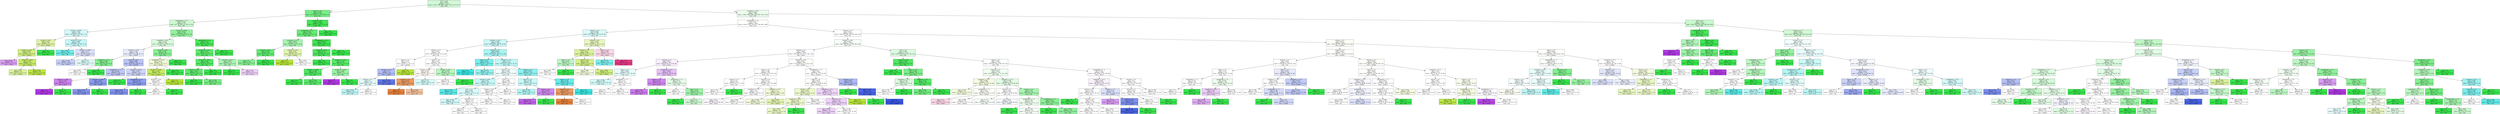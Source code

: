 digraph Tree {
node [shape=box, style="filled", color="black"] ;
0 [label="CCR <= 0.55\ngini = 0.816\nsamples = 11670\nvalue = [1451, 1392, 3833, 1204, 1140, 1279, 1371]\nclass = BIL", fillcolor="#d1f9d6"] ;
1 [label="nbproc <= 4.5\ngini = 0.478\nsamples = 2219\nvalue = [53, 84, 1574, 172, 204, 95, 37]\nclass = BIL", fillcolor="#78ed86"] ;
0 -> 1 [labeldistance=2.5, labelangle=45, headlabel="True"] ;
2 [label="graphDepth <= 3.5\ngini = 0.746\nsamples = 971\nvalue = [37, 60, 396, 172, 204, 73, 29]\nclass = BIL", fillcolor="#cdf8d2"] ;
1 -> 2 ;
3 [label="sdComp <= 0.065\ngini = 0.708\nsamples = 389\nvalue = [13, 36, 30, 172, 108, 21, 9]\nclass = rkd", fillcolor="#d2f9f8"] ;
2 -> 3 ;
4 [label="sdComp <= 0.02\ngini = 0.591\nsamples = 62\nvalue = [4, 36, 14, 0, 0, 8, 0]\nclass = random", fillcolor="#def3a4"] ;
3 -> 4 ;
5 [label="sdComm <= 0.02\ngini = 0.485\nsamples = 52\nvalue = [4, 36, 4, 0, 0, 8, 0]\nclass = random", fillcolor="#d1ee81"] ;
4 -> 5 ;
6 [label="gini = 0.444\nsamples = 6\nvalue = [0, 0, 2, 0, 0, 4, 0]\nclass = rkusd", fillcolor="#d89cf2"] ;
5 -> 6 ;
7 [label="sdComm <= 0.065\ngini = 0.371\nsamples = 46\nvalue = [4, 36, 2, 0, 0, 4, 0]\nclass = random", fillcolor="#c8eb68"] ;
5 -> 7 ;
8 [label="gini = 0.56\nsamples = 20\nvalue = [4, 12, 0, 0, 0, 4, 0]\nclass = random", fillcolor="#dbf29c"] ;
7 -> 8 ;
9 [label="gini = 0.142\nsamples = 26\nvalue = [0, 24, 2, 0, 0, 0, 0]\nclass = random", fillcolor="#bde749"] ;
7 -> 9 ;
10 [label="gini = 0.0\nsamples = 10\nvalue = [0, 0, 10, 0, 0, 0, 0]\nclass = BIL", fillcolor="#39e54d"] ;
4 -> 10 ;
11 [label="sdComm <= 0.02\ngini = 0.609\nsamples = 327\nvalue = [9, 0, 16, 172, 108, 13, 9]\nclass = rkd", fillcolor="#c5f7f7"] ;
3 -> 11 ;
12 [label="gini = 0.407\nsamples = 116\nvalue = [4, 0, 8, 88, 0, 12, 4]\nclass = rkd", fillcolor="#6eecea"] ;
11 -> 12 ;
13 [label="sdComm <= 0.065\ngini = 0.577\nsamples = 211\nvalue = [5, 0, 8, 84, 108, 1, 5]\nclass = cluHPS", fillcolor="#dadffa"] ;
11 -> 13 ;
14 [label="gini = 0.516\nsamples = 190\nvalue = [0, 0, 6, 76, 108, 0, 0]\nclass = cluHPS", fillcolor="#c7d0f8"] ;
13 -> 14 ;
15 [label="gini = 0.73\nsamples = 21\nvalue = [5, 0, 2, 8, 0, 1, 5]\nclass = rkd", fillcolor="#dafafa"] ;
13 -> 15 ;
16 [label="sdComp <= 0.065\ngini = 0.565\nsamples = 582\nvalue = [24, 24, 366, 0, 96, 52, 20]\nclass = BIL", fillcolor="#91f19c"] ;
2 -> 16 ;
17 [label="graphSize <= 40.0\ngini = 0.716\nsamples = 338\nvalue = [18, 24, 142, 0, 96, 44, 14]\nclass = BIL", fillcolor="#d9fadd"] ;
16 -> 17 ;
18 [label="sdComm <= 0.02\ngini = 0.709\nsamples = 244\nvalue = [16, 0, 76, 0, 96, 44, 12]\nclass = cluHPS", fillcolor="#e7ebfc"] ;
17 -> 18 ;
19 [label="graphSize <= 22.5\ngini = 0.486\nsamples = 50\nvalue = [8, 0, 34, 0, 0, 8, 0]\nclass = BIL", fillcolor="#84ef91"] ;
18 -> 19 ;
20 [label="gini = 0.667\nsamples = 24\nvalue = [8, 0, 8, 0, 0, 8, 0]\nclass = rku", fillcolor="#ffffff"] ;
19 -> 20 ;
21 [label="gini = 0.0\nsamples = 26\nvalue = [0, 0, 26, 0, 0, 0, 0]\nclass = BIL", fillcolor="#39e54d"] ;
19 -> 21 ;
22 [label="sdComp <= 0.02\ngini = 0.668\nsamples = 194\nvalue = [8, 0, 42, 0, 96, 36, 12]\nclass = cluHPS", fillcolor="#b9c3f6"] ;
18 -> 22 ;
23 [label="graphDepth <= 7.5\ngini = 0.676\nsamples = 98\nvalue = [8, 0, 10, 0, 48, 24, 8]\nclass = cluHPS", fillcolor="#bfc8f7"] ;
22 -> 23 ;
24 [label="sdComm <= 0.065\ngini = 0.397\nsamples = 22\nvalue = [0, 0, 6, 0, 0, 16, 0]\nclass = rkusd", fillcolor="#ce83ef"] ;
23 -> 24 ;
25 [label="gini = 0.0\nsamples = 16\nvalue = [0, 0, 0, 0, 0, 16, 0]\nclass = rkusd", fillcolor="#b139e5"] ;
24 -> 25 ;
26 [label="gini = 0.0\nsamples = 6\nvalue = [0, 0, 6, 0, 0, 0, 0]\nclass = BIL", fillcolor="#39e54d"] ;
24 -> 26 ;
27 [label="sdComm <= 0.065\ngini = 0.565\nsamples = 76\nvalue = [8, 0, 4, 0, 48, 8, 8]\nclass = cluHPS", fillcolor="#8b9cf0"] ;
23 -> 27 ;
28 [label="gini = 0.519\nsamples = 72\nvalue = [8, 0, 0, 0, 48, 8, 8]\nclass = cluHPS", fillcolor="#8395ef"] ;
27 -> 28 ;
29 [label="gini = 0.0\nsamples = 4\nvalue = [0, 0, 4, 0, 0, 0, 0]\nclass = BIL", fillcolor="#39e54d"] ;
27 -> 29 ;
30 [label="sdComm <= 0.065\ngini = 0.622\nsamples = 96\nvalue = [0, 0, 32, 0, 48, 12, 4]\nclass = cluHPS", fillcolor="#ced5f8"] ;
22 -> 30 ;
31 [label="gini = 0.0\nsamples = 22\nvalue = [0, 0, 22, 0, 0, 0, 0]\nclass = BIL", fillcolor="#39e54d"] ;
30 -> 31 ;
32 [label="graphDepth <= 7.5\ngini = 0.532\nsamples = 74\nvalue = [0, 0, 10, 0, 48, 12, 4]\nclass = cluHPS", fillcolor="#8c9df0"] ;
30 -> 32 ;
33 [label="gini = 0.464\nsamples = 68\nvalue = [0, 0, 4, 0, 48, 12, 4]\nclass = cluHPS", fillcolor="#8092ee"] ;
32 -> 33 ;
34 [label="gini = 0.0\nsamples = 6\nvalue = [0, 0, 6, 0, 0, 0, 0]\nclass = BIL", fillcolor="#39e54d"] ;
32 -> 34 ;
35 [label="sdComp <= 0.02\ngini = 0.441\nsamples = 94\nvalue = [2, 24, 66, 0, 0, 0, 2]\nclass = BIL", fillcolor="#88ef94"] ;
17 -> 35 ;
36 [label="graphDepth <= 25.5\ngini = 0.571\nsamples = 46\nvalue = [2, 24, 18, 0, 0, 0, 2]\nclass = random", fillcolor="#f0f9d5"] ;
35 -> 36 ;
37 [label="sdComm <= 0.065\ngini = 0.347\nsamples = 30\nvalue = [2, 24, 2, 0, 0, 0, 2]\nclass = random", fillcolor="#c6eb63"] ;
36 -> 37 ;
38 [label="sdComm <= 0.02\ngini = 0.667\nsamples = 6\nvalue = [2, 0, 2, 0, 0, 0, 2]\nclass = rku", fillcolor="#ffffff"] ;
37 -> 38 ;
39 [label="gini = 0.5\nsamples = 4\nvalue = [2, 0, 0, 0, 0, 0, 2]\nclass = rku", fillcolor="#ffffff"] ;
38 -> 39 ;
40 [label="gini = 0.0\nsamples = 2\nvalue = [0, 0, 2, 0, 0, 0, 0]\nclass = BIL", fillcolor="#39e54d"] ;
38 -> 40 ;
41 [label="gini = 0.0\nsamples = 24\nvalue = [0, 24, 0, 0, 0, 0, 0]\nclass = random", fillcolor="#b7e539"] ;
37 -> 41 ;
42 [label="gini = 0.0\nsamples = 16\nvalue = [0, 0, 16, 0, 0, 0, 0]\nclass = BIL", fillcolor="#39e54d"] ;
36 -> 42 ;
43 [label="gini = 0.0\nsamples = 48\nvalue = [0, 0, 48, 0, 0, 0, 0]\nclass = BIL", fillcolor="#39e54d"] ;
35 -> 43 ;
44 [label="graphDepth <= 6.5\ngini = 0.155\nsamples = 244\nvalue = [6, 0, 224, 0, 0, 8, 6]\nclass = BIL", fillcolor="#4ae75c"] ;
16 -> 44 ;
45 [label="graphSize <= 22.5\ngini = 0.314\nsamples = 112\nvalue = [6, 0, 92, 0, 0, 8, 6]\nclass = BIL", fillcolor="#5fea6f"] ;
44 -> 45 ;
46 [label="sdComm <= 0.065\ngini = 0.24\nsamples = 90\nvalue = [6, 0, 78, 0, 0, 0, 6]\nclass = BIL", fillcolor="#55e966"] ;
45 -> 46 ;
47 [label="sdComm <= 0.02\ngini = 0.314\nsamples = 66\nvalue = [6, 0, 54, 0, 0, 0, 6]\nclass = BIL", fillcolor="#61ea71"] ;
46 -> 47 ;
48 [label="gini = 0.0\nsamples = 22\nvalue = [0, 0, 22, 0, 0, 0, 0]\nclass = BIL", fillcolor="#39e54d"] ;
47 -> 48 ;
49 [label="gini = 0.434\nsamples = 44\nvalue = [6, 0, 32, 0, 0, 0, 6]\nclass = BIL", fillcolor="#78ed85"] ;
47 -> 49 ;
50 [label="gini = 0.0\nsamples = 24\nvalue = [0, 0, 24, 0, 0, 0, 0]\nclass = BIL", fillcolor="#39e54d"] ;
46 -> 50 ;
51 [label="sdComm <= 0.02\ngini = 0.463\nsamples = 22\nvalue = [0, 0, 14, 0, 0, 8, 0]\nclass = BIL", fillcolor="#aaf4b3"] ;
45 -> 51 ;
52 [label="gini = 0.0\nsamples = 8\nvalue = [0, 0, 8, 0, 0, 0, 0]\nclass = BIL", fillcolor="#39e54d"] ;
51 -> 52 ;
53 [label="gini = 0.49\nsamples = 14\nvalue = [0, 0, 6, 0, 0, 8, 0]\nclass = rkusd", fillcolor="#eccef8"] ;
51 -> 53 ;
54 [label="gini = 0.0\nsamples = 132\nvalue = [0, 0, 132, 0, 0, 0, 0]\nclass = BIL", fillcolor="#39e54d"] ;
44 -> 54 ;
55 [label="sdComp <= 0.02\ngini = 0.108\nsamples = 1248\nvalue = [16, 24, 1178, 0, 0, 22, 8]\nclass = BIL", fillcolor="#44e657"] ;
1 -> 55 ;
56 [label="graphDepth <= 6.5\ngini = 0.376\nsamples = 320\nvalue = [16, 24, 250, 0, 0, 22, 8]\nclass = BIL", fillcolor="#68eb77"] ;
55 -> 56 ;
57 [label="graphSize <= 22.5\ngini = 0.647\nsamples = 140\nvalue = [16, 24, 76, 0, 0, 16, 8]\nclass = BIL", fillcolor="#a6f3af"] ;
56 -> 57 ;
58 [label="sdComm <= 0.02\ngini = 0.302\nsamples = 92\nvalue = [8, 0, 76, 0, 0, 8, 0]\nclass = BIL", fillcolor="#5fea6f"] ;
57 -> 58 ;
59 [label="gini = 0.5\nsamples = 48\nvalue = [8, 0, 32, 0, 0, 8, 0]\nclass = BIL", fillcolor="#88ef94"] ;
58 -> 59 ;
60 [label="gini = 0.0\nsamples = 44\nvalue = [0, 0, 44, 0, 0, 0, 0]\nclass = BIL", fillcolor="#39e54d"] ;
58 -> 60 ;
61 [label="sdComm <= 0.02\ngini = 0.667\nsamples = 48\nvalue = [8, 24, 0, 0, 0, 8, 8]\nclass = random", fillcolor="#e2f5b0"] ;
57 -> 61 ;
62 [label="gini = 0.0\nsamples = 24\nvalue = [0, 24, 0, 0, 0, 0, 0]\nclass = random", fillcolor="#b7e539"] ;
61 -> 62 ;
63 [label="gini = 0.667\nsamples = 24\nvalue = [8, 0, 0, 0, 0, 8, 8]\nclass = rku", fillcolor="#ffffff"] ;
61 -> 63 ;
64 [label="graphDepth <= 13.5\ngini = 0.064\nsamples = 180\nvalue = [0, 0, 174, 0, 0, 6, 0]\nclass = BIL", fillcolor="#40e653"] ;
56 -> 64 ;
65 [label="sdComm <= 0.02\ngini = 0.157\nsamples = 70\nvalue = [0, 0, 64, 0, 0, 6, 0]\nclass = BIL", fillcolor="#4ce75e"] ;
64 -> 65 ;
66 [label="gini = 0.0\nsamples = 28\nvalue = [0, 0, 28, 0, 0, 0, 0]\nclass = BIL", fillcolor="#39e54d"] ;
65 -> 66 ;
67 [label="graphSize <= 40.0\ngini = 0.245\nsamples = 42\nvalue = [0, 0, 36, 0, 0, 6, 0]\nclass = BIL", fillcolor="#5ae96b"] ;
65 -> 67 ;
68 [label="sdComm <= 0.065\ngini = 0.198\nsamples = 36\nvalue = [0, 0, 32, 0, 0, 4, 0]\nclass = BIL", fillcolor="#52e863"] ;
67 -> 68 ;
69 [label="gini = 0.0\nsamples = 8\nvalue = [0, 0, 8, 0, 0, 0, 0]\nclass = BIL", fillcolor="#39e54d"] ;
68 -> 69 ;
70 [label="gini = 0.245\nsamples = 28\nvalue = [0, 0, 24, 0, 0, 4, 0]\nclass = BIL", fillcolor="#5ae96b"] ;
68 -> 70 ;
71 [label="sdComm <= 0.065\ngini = 0.444\nsamples = 6\nvalue = [0, 0, 4, 0, 0, 2, 0]\nclass = BIL", fillcolor="#9cf2a6"] ;
67 -> 71 ;
72 [label="gini = 0.0\nsamples = 2\nvalue = [0, 0, 0, 0, 0, 2, 0]\nclass = rkusd", fillcolor="#b139e5"] ;
71 -> 72 ;
73 [label="gini = 0.0\nsamples = 4\nvalue = [0, 0, 4, 0, 0, 0, 0]\nclass = BIL", fillcolor="#39e54d"] ;
71 -> 73 ;
74 [label="gini = 0.0\nsamples = 110\nvalue = [0, 0, 110, 0, 0, 0, 0]\nclass = BIL", fillcolor="#39e54d"] ;
64 -> 74 ;
75 [label="gini = 0.0\nsamples = 928\nvalue = [0, 0, 928, 0, 0, 0, 0]\nclass = BIL", fillcolor="#39e54d"] ;
55 -> 75 ;
76 [label="graphSize <= 40.0\ngini = 0.844\nsamples = 9451\nvalue = [1398, 1308, 2259, 1032, 936, 1184, 1334]\nclass = BIL", fillcolor="#eafcec"] ;
0 -> 76 [labeldistance=2.5, labelangle=-45, headlabel="False"] ;
77 [label="graphDepth <= 3.5\ngini = 0.85\nsamples = 6105\nvalue = [1042, 1020, 1025, 612, 540, 860, 1006]\nclass = rku", fillcolor="#fffffe"] ;
76 -> 77 ;
78 [label="sdComp <= 6.5\ngini = 0.809\nsamples = 681\nvalue = [98, 108, 89, 220, 36, 40, 90]\nclass = rkd", fillcolor="#d8faf9"] ;
77 -> 78 ;
79 [label="sdComm <= 0.65\ngini = 0.786\nsamples = 549\nvalue = [88, 48, 65, 208, 36, 40, 64]\nclass = rkd", fillcolor="#cbf8f7"] ;
78 -> 79 ;
80 [label="sdComm <= 0.2\ngini = 0.847\nsamples = 197\nvalue = [40, 24, 39, 28, 24, 18, 24]\nclass = rku", fillcolor="#fffefe"] ;
79 -> 80 ;
81 [label="nbproc <= 4.5\ngini = 0.757\nsamples = 73\nvalue = [6, 24, 5, 8, 24, 2, 4]\nclass = random", fillcolor="#ffffff"] ;
80 -> 81 ;
82 [label="sdComp <= 0.65\ngini = 0.7\nsamples = 49\nvalue = [6, 0, 5, 8, 24, 2, 4]\nclass = cluHPS", fillcolor="#b2bdf5"] ;
81 -> 82 ;
83 [label="sdComp <= 0.2\ngini = 0.7\nsamples = 20\nvalue = [6, 0, 0, 8, 0, 2, 4]\nclass = rkd", fillcolor="#e3fbfb"] ;
82 -> 83 ;
84 [label="gini = 0.625\nsamples = 16\nvalue = [4, 0, 0, 8, 0, 0, 4]\nclass = rkd", fillcolor="#bdf6f5"] ;
83 -> 84 ;
85 [label="gini = 0.5\nsamples = 4\nvalue = [2, 0, 0, 0, 0, 2, 0]\nclass = rku", fillcolor="#ffffff"] ;
83 -> 85 ;
86 [label="gini = 0.285\nsamples = 29\nvalue = [0, 0, 5, 0, 24, 0, 0]\nclass = cluHPS", fillcolor="#6279ea"] ;
82 -> 86 ;
87 [label="gini = 0.0\nsamples = 24\nvalue = [0, 24, 0, 0, 0, 0, 0]\nclass = random", fillcolor="#b7e539"] ;
81 -> 87 ;
88 [label="nbproc <= 4.5\ngini = 0.781\nsamples = 124\nvalue = [34, 0, 34, 20, 0, 16, 20]\nclass = rku", fillcolor="#ffffff"] ;
80 -> 88 ;
89 [label="sdComp <= 0.65\ngini = 0.724\nsamples = 62\nvalue = [22, 0, 4, 20, 0, 4, 12]\nclass = rku", fillcolor="#fef9f6"] ;
88 -> 89 ;
90 [label="sdComp <= 0.2\ngini = 0.278\nsamples = 12\nvalue = [10, 0, 2, 0, 0, 0, 0]\nclass = rku", fillcolor="#ea9a61"] ;
89 -> 90 ;
91 [label="gini = 0.0\nsamples = 6\nvalue = [6, 0, 0, 0, 0, 0, 0]\nclass = rku", fillcolor="#e58139"] ;
90 -> 91 ;
92 [label="gini = 0.444\nsamples = 6\nvalue = [4, 0, 2, 0, 0, 0, 0]\nclass = rku", fillcolor="#f2c09c"] ;
90 -> 92 ;
93 [label="gini = 0.717\nsamples = 50\nvalue = [12, 0, 2, 20, 0, 4, 12]\nclass = rkd", fillcolor="#d5faf9"] ;
89 -> 93 ;
94 [label="sdComp <= 0.65\ngini = 0.674\nsamples = 62\nvalue = [12, 0, 30, 0, 0, 12, 8]\nclass = BIL", fillcolor="#b8f6bf"] ;
88 -> 94 ;
95 [label="gini = 0.716\nsamples = 36\nvalue = [12, 0, 4, 0, 0, 12, 8]\nclass = rku", fillcolor="#ffffff"] ;
94 -> 95 ;
96 [label="gini = 0.0\nsamples = 26\nvalue = [0, 0, 26, 0, 0, 0, 0]\nclass = BIL", fillcolor="#39e54d"] ;
94 -> 96 ;
97 [label="sdComp <= 0.2\ngini = 0.692\nsamples = 352\nvalue = [48, 24, 26, 180, 12, 22, 40]\nclass = rkd", fillcolor="#a9f4f2"] ;
79 -> 97 ;
98 [label="nbproc <= 4.5\ngini = 0.475\nsamples = 102\nvalue = [8, 12, 2, 72, 0, 0, 8]\nclass = rkd", fillcolor="#7beeec"] ;
97 -> 98 ;
99 [label="gini = 0.0\nsamples = 24\nvalue = [0, 0, 0, 24, 0, 0, 0]\nclass = rkd", fillcolor="#39e5e2"] ;
98 -> 99 ;
100 [label="gini = 0.576\nsamples = 78\nvalue = [8, 12, 2, 48, 0, 0, 8]\nclass = rkd", fillcolor="#93f1ef"] ;
98 -> 100 ;
101 [label="sdComm <= 2.0\ngini = 0.75\nsamples = 250\nvalue = [40, 12, 24, 108, 12, 22, 32]\nclass = rkd", fillcolor="#bff7f6"] ;
97 -> 101 ;
102 [label="nbproc <= 4.5\ngini = 0.806\nsamples = 134\nvalue = [28, 0, 18, 36, 12, 12, 28]\nclass = rkd", fillcolor="#f0fdfd"] ;
101 -> 102 ;
103 [label="sdComp <= 0.65\ngini = 0.76\nsamples = 90\nvalue = [12, 0, 14, 36, 12, 4, 12]\nclass = rkd", fillcolor="#c6f7f7"] ;
102 -> 103 ;
104 [label="gini = 0.245\nsamples = 14\nvalue = [0, 0, 2, 12, 0, 0, 0]\nclass = rkd", fillcolor="#5ae9e7"] ;
103 -> 104 ;
105 [label="CCR <= 5.5\ngini = 0.798\nsamples = 76\nvalue = [12, 0, 12, 24, 12, 4, 12]\nclass = rkd", fillcolor="#dafafa"] ;
103 -> 105 ;
106 [label="gini = 0.768\nsamples = 64\nvalue = [8, 0, 10, 24, 12, 2, 8]\nclass = rkd", fillcolor="#d1f9f8"] ;
105 -> 106 ;
107 [label="sdComp <= 2.0\ngini = 0.722\nsamples = 12\nvalue = [4, 0, 2, 0, 0, 2, 4]\nclass = rku", fillcolor="#ffffff"] ;
105 -> 107 ;
108 [label="gini = 0.5\nsamples = 8\nvalue = [4, 0, 0, 0, 0, 0, 4]\nclass = rku", fillcolor="#ffffff"] ;
107 -> 108 ;
109 [label="gini = 0.5\nsamples = 4\nvalue = [0, 0, 2, 0, 0, 2, 0]\nclass = BIL", fillcolor="#ffffff"] ;
107 -> 109 ;
110 [label="CCR <= 5.5\ngini = 0.694\nsamples = 44\nvalue = [16, 0, 4, 0, 0, 8, 16]\nclass = rku", fillcolor="#ffffff"] ;
102 -> 110 ;
111 [label="sdComp <= 0.65\ngini = 0.593\nsamples = 18\nvalue = [8, 0, 2, 0, 0, 0, 8]\nclass = rku", fillcolor="#ffffff"] ;
110 -> 111 ;
112 [label="gini = 0.64\nsamples = 10\nvalue = [4, 0, 2, 0, 0, 0, 4]\nclass = rku", fillcolor="#ffffff"] ;
111 -> 112 ;
113 [label="gini = 0.5\nsamples = 8\nvalue = [4, 0, 0, 0, 0, 0, 4]\nclass = rku", fillcolor="#ffffff"] ;
111 -> 113 ;
114 [label="gini = 0.71\nsamples = 26\nvalue = [8, 0, 2, 0, 0, 8, 8]\nclass = rku", fillcolor="#ffffff"] ;
110 -> 114 ;
115 [label="sdComp <= 2.0\ngini = 0.582\nsamples = 116\nvalue = [12, 12, 6, 72, 0, 10, 4]\nclass = rkd", fillcolor="#8df0ee"] ;
101 -> 115 ;
116 [label="nbproc <= 4.5\ngini = 0.724\nsamples = 56\nvalue = [2, 12, 6, 24, 0, 10, 2]\nclass = rkd", fillcolor="#c9f8f7"] ;
115 -> 116 ;
117 [label="gini = 0.585\nsamples = 42\nvalue = [2, 12, 2, 24, 0, 0, 2]\nclass = rkd", fillcolor="#b0f5f3"] ;
116 -> 117 ;
118 [label="sdComm <= 6.5\ngini = 0.408\nsamples = 14\nvalue = [0, 0, 4, 0, 0, 10, 0]\nclass = rkusd", fillcolor="#d088ef"] ;
116 -> 118 ;
119 [label="gini = 0.278\nsamples = 12\nvalue = [0, 0, 2, 0, 0, 10, 0]\nclass = rkusd", fillcolor="#c161ea"] ;
118 -> 119 ;
120 [label="gini = 0.0\nsamples = 2\nvalue = [0, 0, 2, 0, 0, 0, 0]\nclass = BIL", fillcolor="#39e54d"] ;
118 -> 120 ;
121 [label="nbproc <= 4.5\ngini = 0.331\nsamples = 60\nvalue = [10, 0, 0, 48, 0, 0, 2]\nclass = rkd", fillcolor="#69ebe9"] ;
115 -> 121 ;
122 [label="sdComm <= 6.5\ngini = 0.278\nsamples = 12\nvalue = [10, 0, 0, 0, 0, 0, 2]\nclass = rku", fillcolor="#ea9a61"] ;
121 -> 122 ;
123 [label="gini = 0.0\nsamples = 8\nvalue = [8, 0, 0, 0, 0, 0, 0]\nclass = rku", fillcolor="#e58139"] ;
122 -> 123 ;
124 [label="gini = 0.5\nsamples = 4\nvalue = [2, 0, 0, 0, 0, 0, 2]\nclass = rku", fillcolor="#ffffff"] ;
122 -> 124 ;
125 [label="gini = 0.0\nsamples = 48\nvalue = [0, 0, 0, 48, 0, 0, 0]\nclass = rkd", fillcolor="#39e5e2"] ;
121 -> 125 ;
126 [label="sdComm <= 6.5\ngini = 0.708\nsamples = 132\nvalue = [10, 60, 24, 12, 0, 0, 26]\nclass = random", fillcolor="#e8f7bf"] ;
78 -> 126 ;
127 [label="sdComm <= 2.0\ngini = 0.58\nsamples = 100\nvalue = [10, 60, 20, 0, 0, 0, 10]\nclass = random", fillcolor="#dbf29c"] ;
126 -> 127 ;
128 [label="nbproc <= 4.5\ngini = 0.625\nsamples = 8\nvalue = [2, 0, 4, 0, 0, 0, 2]\nclass = BIL", fillcolor="#bdf6c4"] ;
127 -> 128 ;
129 [label="gini = 0.667\nsamples = 6\nvalue = [2, 0, 2, 0, 0, 0, 2]\nclass = rku", fillcolor="#ffffff"] ;
128 -> 129 ;
130 [label="gini = 0.0\nsamples = 2\nvalue = [0, 0, 2, 0, 0, 0, 0]\nclass = BIL", fillcolor="#39e54d"] ;
128 -> 130 ;
131 [label="nbproc <= 4.5\ngini = 0.529\nsamples = 92\nvalue = [8, 60, 16, 0, 0, 0, 8]\nclass = random", fillcolor="#d5f08c"] ;
127 -> 131 ;
132 [label="gini = 0.496\nsamples = 22\nvalue = [0, 12, 10, 0, 0, 0, 0]\nclass = random", fillcolor="#f3fbde"] ;
131 -> 132 ;
133 [label="gini = 0.496\nsamples = 70\nvalue = [8, 48, 6, 0, 0, 0, 8]\nclass = random", fillcolor="#d1ee7f"] ;
131 -> 133 ;
134 [label="nbproc <= 4.5\ngini = 0.594\nsamples = 32\nvalue = [0, 0, 4, 12, 0, 0, 16]\nclass = rkuad", fillcolor="#fad7e7"] ;
126 -> 134 ;
135 [label="gini = 0.375\nsamples = 16\nvalue = [0, 0, 4, 12, 0, 0, 0]\nclass = rkd", fillcolor="#7beeec"] ;
134 -> 135 ;
136 [label="gini = 0.0\nsamples = 16\nvalue = [0, 0, 0, 0, 0, 0, 16]\nclass = rkuad", fillcolor="#e53986"] ;
134 -> 136 ;
137 [label="sdComm <= 2.0\ngini = 0.846\nsamples = 5424\nvalue = [944, 912, 936, 392, 504, 820, 916]\nclass = rku", fillcolor="#ffffff"] ;
77 -> 137 ;
138 [label="sdComp <= 0.65\ngini = 0.827\nsamples = 2580\nvalue = [486, 348, 560, 72, 168, 488, 458]\nclass = BIL", fillcolor="#f8fef9"] ;
137 -> 138 ;
139 [label="sdComm <= 0.2\ngini = 0.829\nsamples = 1204\nvalue = [240, 216, 116, 72, 72, 254, 234]\nclass = rkusd", fillcolor="#fefcff"] ;
138 -> 139 ;
140 [label="sdComp <= 0.2\ngini = 0.811\nsamples = 370\nvalue = [66, 24, 50, 72, 0, 98, 60]\nclass = rkusd", fillcolor="#f8eefd"] ;
139 -> 140 ;
141 [label="nbproc <= 4.5\ngini = 0.805\nsamples = 242\nvalue = [46, 24, 22, 72, 0, 38, 40]\nclass = rkd", fillcolor="#e5fcfb"] ;
140 -> 141 ;
142 [label="gini = 0.784\nsamples = 202\nvalue = [34, 24, 14, 72, 0, 30, 28]\nclass = rkd", fillcolor="#d2f9f8"] ;
141 -> 142 ;
143 [label="graphDepth <= 7.5\ngini = 0.74\nsamples = 40\nvalue = [12, 0, 8, 0, 0, 8, 12]\nclass = rku", fillcolor="#ffffff"] ;
141 -> 143 ;
144 [label="gini = 0.5\nsamples = 8\nvalue = [4, 0, 0, 0, 0, 0, 4]\nclass = rku", fillcolor="#ffffff"] ;
143 -> 144 ;
145 [label="gini = 0.75\nsamples = 32\nvalue = [8, 0, 8, 0, 0, 8, 8]\nclass = rku", fillcolor="#ffffff"] ;
143 -> 145 ;
146 [label="graphSize <= 22.5\ngini = 0.684\nsamples = 128\nvalue = [20, 0, 28, 0, 0, 60, 20]\nclass = rkusd", fillcolor="#e6c0f7"] ;
140 -> 146 ;
147 [label="nbproc <= 4.5\ngini = 0.517\nsamples = 84\nvalue = [8, 0, 12, 0, 0, 56, 8]\nclass = rkusd", fillcolor="#cf86ef"] ;
146 -> 147 ;
148 [label="gini = 0.48\nsamples = 80\nvalue = [8, 0, 8, 0, 0, 56, 8]\nclass = rkusd", fillcolor="#cb7bee"] ;
147 -> 148 ;
149 [label="gini = 0.0\nsamples = 4\nvalue = [0, 0, 4, 0, 0, 0, 0]\nclass = BIL", fillcolor="#39e54d"] ;
147 -> 149 ;
150 [label="graphDepth <= 7.5\ngini = 0.711\nsamples = 44\nvalue = [12, 0, 16, 0, 0, 4, 12]\nclass = BIL", fillcolor="#e6fce9"] ;
146 -> 150 ;
151 [label="gini = 0.5\nsamples = 16\nvalue = [8, 0, 0, 0, 0, 0, 8]\nclass = rku", fillcolor="#ffffff"] ;
150 -> 151 ;
152 [label="nbproc <= 4.5\ngini = 0.612\nsamples = 28\nvalue = [4, 0, 16, 0, 0, 4, 4]\nclass = BIL", fillcolor="#9cf2a6"] ;
150 -> 152 ;
153 [label="gini = 0.0\nsamples = 8\nvalue = [0, 0, 8, 0, 0, 0, 0]\nclass = BIL", fillcolor="#39e54d"] ;
152 -> 153 ;
154 [label="gini = 0.72\nsamples = 20\nvalue = [4, 0, 8, 0, 0, 4, 4]\nclass = BIL", fillcolor="#cef8d2"] ;
152 -> 154 ;
155 [label="sdComm <= 0.65\ngini = 0.811\nsamples = 834\nvalue = [174, 192, 66, 0, 72, 156, 174]\nclass = random", fillcolor="#fdfefa"] ;
139 -> 155 ;
156 [label="nbproc <= 4.5\ngini = 0.768\nsamples = 504\nvalue = [134, 120, 28, 0, 0, 88, 134]\nclass = rku", fillcolor="#ffffff"] ;
155 -> 156 ;
157 [label="sdComp <= 0.2\ngini = 0.731\nsamples = 84\nvalue = [26, 12, 20, 0, 0, 0, 26]\nclass = rku", fillcolor="#ffffff"] ;
156 -> 157 ;
158 [label="gini = 0.716\nsamples = 76\nvalue = [26, 12, 12, 0, 0, 0, 26]\nclass = rku", fillcolor="#ffffff"] ;
157 -> 158 ;
159 [label="gini = 0.0\nsamples = 8\nvalue = [0, 0, 8, 0, 0, 0, 0]\nclass = BIL", fillcolor="#39e54d"] ;
157 -> 159 ;
160 [label="sdComp <= 0.2\ngini = 0.757\nsamples = 420\nvalue = [108, 108, 8, 0, 0, 88, 108]\nclass = rku", fillcolor="#ffffff"] ;
156 -> 160 ;
161 [label="graphSize <= 22.5\ngini = 0.75\nsamples = 272\nvalue = [72, 48, 4, 0, 0, 76, 72]\nclass = rkusd", fillcolor="#fdfbfe"] ;
160 -> 161 ;
162 [label="gini = 0.757\nsamples = 216\nvalue = [52, 48, 4, 0, 0, 60, 52]\nclass = rkusd", fillcolor="#fbf5fe"] ;
161 -> 162 ;
163 [label="gini = 0.663\nsamples = 56\nvalue = [20, 0, 0, 0, 0, 16, 20]\nclass = rku", fillcolor="#ffffff"] ;
161 -> 163 ;
164 [label="graphSize <= 22.5\ngini = 0.71\nsamples = 148\nvalue = [36, 60, 4, 0, 0, 12, 36]\nclass = random", fillcolor="#f0f9d5"] ;
160 -> 164 ;
165 [label="gini = 0.708\nsamples = 124\nvalue = [32, 48, 0, 0, 0, 12, 32]\nclass = random", fillcolor="#f2fadd"] ;
164 -> 165 ;
166 [label="gini = 0.667\nsamples = 24\nvalue = [4, 12, 4, 0, 0, 0, 4]\nclass = random", fillcolor="#e2f5b0"] ;
164 -> 166 ;
167 [label="graphDepth <= 7.5\ngini = 0.82\nsamples = 330\nvalue = [40, 72, 38, 0, 72, 68, 40]\nclass = random", fillcolor="#ffffff"] ;
155 -> 167 ;
168 [label="nbproc <= 4.5\ngini = 0.814\nsamples = 292\nvalue = [40, 72, 24, 0, 48, 68, 40]\nclass = random", fillcolor="#fefffb"] ;
167 -> 168 ;
169 [label="sdComp <= 0.2\ngini = 0.749\nsamples = 116\nvalue = [12, 48, 12, 0, 24, 8, 12]\nclass = random", fillcolor="#ecf8cb"] ;
168 -> 169 ;
170 [label="graphSize <= 22.5\ngini = 0.704\nsamples = 56\nvalue = [12, 24, 8, 0, 0, 0, 12]\nclass = random", fillcolor="#ebf8c9"] ;
169 -> 170 ;
171 [label="gini = 0.691\nsamples = 54\nvalue = [12, 24, 6, 0, 0, 0, 12]\nclass = random", fillcolor="#eaf8c6"] ;
170 -> 171 ;
172 [label="gini = 0.0\nsamples = 2\nvalue = [0, 0, 2, 0, 0, 0, 0]\nclass = BIL", fillcolor="#39e54d"] ;
170 -> 172 ;
173 [label="gini = 0.658\nsamples = 60\nvalue = [0, 24, 4, 0, 24, 8, 0]\nclass = random", fillcolor="#ffffff"] ;
169 -> 173 ;
174 [label="graphSize <= 22.5\ngini = 0.791\nsamples = 176\nvalue = [28, 24, 12, 0, 24, 60, 28]\nclass = rkusd", fillcolor="#eed4f9"] ;
168 -> 174 ;
175 [label="sdComp <= 0.2\ngini = 0.776\nsamples = 164\nvalue = [28, 12, 12, 0, 24, 60, 28]\nclass = rkusd", fillcolor="#edd0f9"] ;
174 -> 175 ;
176 [label="gini = 0.659\nsamples = 76\nvalue = [4, 0, 8, 0, 24, 36, 4]\nclass = rkusd", fillcolor="#edd1f9"] ;
175 -> 176 ;
177 [label="gini = 0.756\nsamples = 88\nvalue = [24, 12, 4, 0, 0, 24, 24]\nclass = rku", fillcolor="#ffffff"] ;
175 -> 177 ;
178 [label="gini = 0.0\nsamples = 12\nvalue = [0, 12, 0, 0, 0, 0, 0]\nclass = random", fillcolor="#b7e539"] ;
174 -> 178 ;
179 [label="sdComp <= 0.2\ngini = 0.465\nsamples = 38\nvalue = [0, 0, 14, 0, 24, 0, 0]\nclass = cluHPS", fillcolor="#acb9f4"] ;
167 -> 179 ;
180 [label="gini = 0.0\nsamples = 12\nvalue = [0, 0, 12, 0, 0, 0, 0]\nclass = BIL", fillcolor="#39e54d"] ;
179 -> 180 ;
181 [label="nbproc <= 4.5\ngini = 0.142\nsamples = 26\nvalue = [0, 0, 2, 0, 24, 0, 0]\nclass = cluHPS", fillcolor="#4964e7"] ;
179 -> 181 ;
182 [label="gini = 0.0\nsamples = 2\nvalue = [0, 0, 2, 0, 0, 0, 0]\nclass = BIL", fillcolor="#39e54d"] ;
181 -> 182 ;
183 [label="gini = 0.0\nsamples = 24\nvalue = [0, 0, 0, 0, 24, 0, 0]\nclass = cluHPS", fillcolor="#3956e5"] ;
181 -> 183 ;
184 [label="CCR <= 5.5\ngini = 0.794\nsamples = 1376\nvalue = [246, 132, 444, 0, 96, 234, 224]\nclass = BIL", fillcolor="#dcfae0"] ;
138 -> 184 ;
185 [label="sdComm <= 0.65\ngini = 0.216\nsamples = 222\nvalue = [10, 0, 196, 0, 0, 6, 10]\nclass = BIL", fillcolor="#51e863"] ;
184 -> 185 ;
186 [label="gini = 0.0\nsamples = 136\nvalue = [0, 0, 136, 0, 0, 0, 0]\nclass = BIL", fillcolor="#39e54d"] ;
185 -> 186 ;
187 [label="nbproc <= 4.5\ngini = 0.481\nsamples = 86\nvalue = [10, 0, 60, 0, 0, 6, 10]\nclass = BIL", fillcolor="#7dee8a"] ;
185 -> 187 ;
188 [label="graphSize <= 22.5\ngini = 0.735\nsamples = 28\nvalue = [6, 0, 10, 0, 0, 6, 6]\nclass = BIL", fillcolor="#dbfadf"] ;
187 -> 188 ;
189 [label="gini = 0.744\nsamples = 22\nvalue = [6, 0, 4, 0, 0, 6, 6]\nclass = rku", fillcolor="#ffffff"] ;
188 -> 189 ;
190 [label="gini = 0.0\nsamples = 6\nvalue = [0, 0, 6, 0, 0, 0, 0]\nclass = BIL", fillcolor="#39e54d"] ;
188 -> 190 ;
191 [label="graphSize <= 22.5\ngini = 0.247\nsamples = 58\nvalue = [4, 0, 50, 0, 0, 0, 4]\nclass = BIL", fillcolor="#56e967"] ;
187 -> 191 ;
192 [label="gini = 0.406\nsamples = 32\nvalue = [4, 0, 24, 0, 0, 0, 4]\nclass = BIL", fillcolor="#72ec80"] ;
191 -> 192 ;
193 [label="gini = 0.0\nsamples = 26\nvalue = [0, 0, 26, 0, 0, 0, 0]\nclass = BIL", fillcolor="#39e54d"] ;
191 -> 193 ;
194 [label="nbproc <= 4.5\ngini = 0.819\nsamples = 1154\nvalue = [236, 132, 248, 0, 96, 228, 214]\nclass = BIL", fillcolor="#fcfffd"] ;
184 -> 194 ;
195 [label="sdComp <= 2.0\ngini = 0.822\nsamples = 754\nvalue = [136, 108, 184, 0, 72, 124, 130]\nclass = BIL", fillcolor="#f0fdf1"] ;
194 -> 195 ;
196 [label="graphSize <= 22.5\ngini = 0.806\nsamples = 238\nvalue = [36, 72, 26, 0, 24, 36, 44]\nclass = random", fillcolor="#f5fbe2"] ;
195 -> 196 ;
197 [label="gini = 0.744\nsamples = 94\nvalue = [12, 36, 10, 0, 0, 24, 12]\nclass = random", fillcolor="#f3fbdd"] ;
196 -> 197 ;
198 [label="graphDepth <= 7.5\ngini = 0.813\nsamples = 144\nvalue = [24, 36, 16, 0, 24, 12, 32]\nclass = random", fillcolor="#fcfef8"] ;
196 -> 198 ;
199 [label="gini = 0.71\nsamples = 50\nvalue = [12, 12, 6, 0, 0, 0, 20]\nclass = rkuad", fillcolor="#fad5e6"] ;
198 -> 199 ;
200 [label="gini = 0.809\nsamples = 94\nvalue = [12, 24, 10, 0, 24, 12, 12]\nclass = random", fillcolor="#ffffff"] ;
198 -> 200 ;
201 [label="graphSize <= 22.5\ngini = 0.798\nsamples = 516\nvalue = [100, 36, 158, 0, 48, 88, 86]\nclass = BIL", fillcolor="#e3fbe6"] ;
195 -> 201 ;
202 [label="sdComp <= 6.5\ngini = 0.825\nsamples = 356\nvalue = [72, 36, 72, 0, 48, 60, 68]\nclass = rku", fillcolor="#ffffff"] ;
201 -> 202 ;
203 [label="gini = 0.777\nsamples = 128\nvalue = [32, 12, 36, 0, 0, 20, 28]\nclass = BIL", fillcolor="#f7fef8"] ;
202 -> 203 ;
204 [label="gini = 0.827\nsamples = 228\nvalue = [40, 24, 36, 0, 48, 40, 40]\nclass = cluHPS", fillcolor="#f7f8fe"] ;
202 -> 204 ;
205 [label="sdComp <= 6.5\ngini = 0.637\nsamples = 160\nvalue = [28, 0, 86, 0, 0, 28, 18]\nclass = BIL", fillcolor="#a8f4b1"] ;
201 -> 205 ;
206 [label="graphDepth <= 7.5\ngini = 0.746\nsamples = 52\nvalue = [12, 0, 16, 0, 0, 12, 12]\nclass = BIL", fillcolor="#ebfced"] ;
205 -> 206 ;
207 [label="gini = 0.0\nsamples = 2\nvalue = [0, 0, 2, 0, 0, 0, 0]\nclass = BIL", fillcolor="#39e54d"] ;
206 -> 207 ;
208 [label="gini = 0.749\nsamples = 50\nvalue = [12, 0, 14, 0, 0, 12, 12]\nclass = BIL", fillcolor="#f5fef6"] ;
206 -> 208 ;
209 [label="graphDepth <= 7.5\ngini = 0.533\nsamples = 108\nvalue = [16, 0, 70, 0, 0, 16, 6]\nclass = BIL", fillcolor="#8bf097"] ;
205 -> 209 ;
210 [label="gini = 0.0\nsamples = 6\nvalue = [0, 0, 6, 0, 0, 0, 0]\nclass = BIL", fillcolor="#39e54d"] ;
209 -> 210 ;
211 [label="gini = 0.554\nsamples = 102\nvalue = [16, 0, 64, 0, 0, 16, 6]\nclass = BIL", fillcolor="#90f09c"] ;
209 -> 211 ;
212 [label="graphDepth <= 7.5\ngini = 0.793\nsamples = 400\nvalue = [100, 24, 64, 0, 24, 104, 84]\nclass = rkusd", fillcolor="#fefcff"] ;
194 -> 212 ;
213 [label="graphSize <= 22.5\ngini = 0.816\nsamples = 216\nvalue = [44, 24, 40, 0, 24, 56, 28]\nclass = rkusd", fillcolor="#faf1fd"] ;
212 -> 213 ;
214 [label="sdComp <= 2.0\ngini = 0.789\nsamples = 156\nvalue = [40, 24, 28, 0, 0, 40, 24]\nclass = rku", fillcolor="#ffffff"] ;
213 -> 214 ;
215 [label="gini = 0.0\nsamples = 10\nvalue = [0, 0, 10, 0, 0, 0, 0]\nclass = BIL", fillcolor="#39e54d"] ;
214 -> 215 ;
216 [label="sdComp <= 6.5\ngini = 0.781\nsamples = 146\nvalue = [40, 24, 18, 0, 0, 40, 24]\nclass = rku", fillcolor="#ffffff"] ;
214 -> 216 ;
217 [label="gini = 0.781\nsamples = 104\nvalue = [24, 24, 8, 0, 0, 24, 24]\nclass = rku", fillcolor="#ffffff"] ;
216 -> 217 ;
218 [label="gini = 0.653\nsamples = 42\nvalue = [16, 0, 10, 0, 0, 16, 0]\nclass = rku", fillcolor="#ffffff"] ;
216 -> 218 ;
219 [label="sdComp <= 2.0\ngini = 0.72\nsamples = 60\nvalue = [4, 0, 12, 0, 24, 16, 4]\nclass = cluHPS", fillcolor="#dbe0fa"] ;
213 -> 219 ;
220 [label="gini = 0.612\nsamples = 28\nvalue = [4, 0, 4, 0, 0, 16, 4]\nclass = rkusd", fillcolor="#d89cf2"] ;
219 -> 220 ;
221 [label="sdComp <= 6.5\ngini = 0.375\nsamples = 32\nvalue = [0, 0, 8, 0, 24, 0, 0]\nclass = cluHPS", fillcolor="#7b8eee"] ;
219 -> 221 ;
222 [label="gini = 0.142\nsamples = 26\nvalue = [0, 0, 2, 0, 24, 0, 0]\nclass = cluHPS", fillcolor="#4964e7"] ;
221 -> 222 ;
223 [label="gini = 0.0\nsamples = 6\nvalue = [0, 0, 6, 0, 0, 0, 0]\nclass = BIL", fillcolor="#39e54d"] ;
221 -> 223 ;
224 [label="sdComp <= 6.5\ngini = 0.73\nsamples = 184\nvalue = [56, 0, 24, 0, 0, 48, 56]\nclass = rku", fillcolor="#ffffff"] ;
212 -> 224 ;
225 [label="sdComp <= 2.0\ngini = 0.744\nsamples = 88\nvalue = [24, 0, 16, 0, 0, 24, 24]\nclass = rku", fillcolor="#ffffff"] ;
224 -> 225 ;
226 [label="gini = 0.72\nsamples = 80\nvalue = [24, 0, 8, 0, 0, 24, 24]\nclass = rku", fillcolor="#ffffff"] ;
225 -> 226 ;
227 [label="gini = 0.0\nsamples = 8\nvalue = [0, 0, 8, 0, 0, 0, 0]\nclass = BIL", fillcolor="#39e54d"] ;
225 -> 227 ;
228 [label="gini = 0.708\nsamples = 96\nvalue = [32, 0, 8, 0, 0, 24, 32]\nclass = rku", fillcolor="#ffffff"] ;
224 -> 228 ;
229 [label="sdComp <= 6.5\ngini = 0.851\nsamples = 2844\nvalue = [458, 564, 376, 320, 336, 332, 458]\nclass = random", fillcolor="#fcfef6"] ;
137 -> 229 ;
230 [label="sdComp <= 2.0\ngini = 0.845\nsamples = 1752\nvalue = [316, 336, 172, 144, 192, 276, 316]\nclass = random", fillcolor="#fefffc"] ;
229 -> 230 ;
231 [label="sdComm <= 6.5\ngini = 0.832\nsamples = 562\nvalue = [104, 96, 78, 0, 96, 84, 104]\nclass = rku", fillcolor="#ffffff"] ;
230 -> 231 ;
232 [label="nbproc <= 4.5\ngini = 0.79\nsamples = 214\nvalue = [48, 48, 46, 0, 0, 24, 48]\nclass = rku", fillcolor="#ffffff"] ;
231 -> 232 ;
233 [label="graphDepth <= 7.5\ngini = 0.735\nsamples = 84\nvalue = [24, 24, 12, 0, 0, 0, 24]\nclass = rku", fillcolor="#ffffff"] ;
232 -> 233 ;
234 [label="gini = 0.71\nsamples = 78\nvalue = [24, 24, 6, 0, 0, 0, 24]\nclass = rku", fillcolor="#ffffff"] ;
233 -> 234 ;
235 [label="gini = 0.0\nsamples = 6\nvalue = [0, 0, 6, 0, 0, 0, 0]\nclass = BIL", fillcolor="#39e54d"] ;
233 -> 235 ;
236 [label="graphDepth <= 7.5\ngini = 0.795\nsamples = 130\nvalue = [24, 24, 34, 0, 0, 24, 24]\nclass = BIL", fillcolor="#ecfdee"] ;
232 -> 236 ;
237 [label="graphSize <= 22.5\ngini = 0.49\nsamples = 42\nvalue = [0, 0, 18, 0, 0, 24, 0]\nclass = rkusd", fillcolor="#eccef8"] ;
236 -> 237 ;
238 [label="gini = 0.465\nsamples = 38\nvalue = [0, 0, 14, 0, 0, 24, 0]\nclass = rkusd", fillcolor="#deacf4"] ;
237 -> 238 ;
239 [label="gini = 0.0\nsamples = 4\nvalue = [0, 0, 4, 0, 0, 0, 0]\nclass = BIL", fillcolor="#39e54d"] ;
237 -> 239 ;
240 [label="gini = 0.744\nsamples = 88\nvalue = [24, 24, 16, 0, 0, 0, 24]\nclass = rku", fillcolor="#ffffff"] ;
236 -> 240 ;
241 [label="nbproc <= 4.5\ngini = 0.815\nsamples = 348\nvalue = [56, 48, 32, 0, 96, 60, 56]\nclass = cluHPS", fillcolor="#e6eafc"] ;
231 -> 241 ;
242 [label="graphSize <= 22.5\ngini = 0.816\nsamples = 168\nvalue = [36, 24, 12, 0, 24, 36, 36]\nclass = rku", fillcolor="#ffffff"] ;
241 -> 242 ;
243 [label="gini = 0.768\nsamples = 100\nvalue = [24, 24, 4, 0, 0, 24, 24]\nclass = rku", fillcolor="#ffffff"] ;
242 -> 243 ;
244 [label="graphDepth <= 7.5\ngini = 0.768\nsamples = 68\nvalue = [12, 0, 8, 0, 24, 12, 12]\nclass = cluHPS", fillcolor="#d5dbf9"] ;
242 -> 244 ;
245 [label="gini = 0.0\nsamples = 4\nvalue = [0, 0, 4, 0, 0, 0, 0]\nclass = BIL", fillcolor="#39e54d"] ;
244 -> 245 ;
246 [label="gini = 0.75\nsamples = 64\nvalue = [12, 0, 4, 0, 24, 12, 12]\nclass = cluHPS", fillcolor="#d1d8f9"] ;
244 -> 246 ;
247 [label="graphSize <= 22.5\ngini = 0.767\nsamples = 180\nvalue = [20, 24, 20, 0, 72, 24, 20]\nclass = cluHPS", fillcolor="#c2cbf7"] ;
241 -> 247 ;
248 [label="gini = 0.758\nsamples = 174\nvalue = [20, 24, 14, 0, 72, 24, 20]\nclass = cluHPS", fillcolor="#c0c9f7"] ;
247 -> 248 ;
249 [label="gini = 0.0\nsamples = 6\nvalue = [0, 0, 6, 0, 0, 0, 0]\nclass = BIL", fillcolor="#39e54d"] ;
247 -> 249 ;
250 [label="sdComm <= 6.5\ngini = 0.842\nsamples = 1190\nvalue = [212, 240, 94, 144, 96, 192, 212]\nclass = random", fillcolor="#fdfef9"] ;
230 -> 250 ;
251 [label="nbproc <= 4.5\ngini = 0.845\nsamples = 878\nvalue = [132, 168, 50, 144, 96, 156, 132]\nclass = random", fillcolor="#fefffc"] ;
250 -> 251 ;
252 [label="graphSize <= 22.5\ngini = 0.842\nsamples = 448\nvalue = [60, 72, 28, 48, 96, 84, 60]\nclass = cluHPS", fillcolor="#f8f9fe"] ;
251 -> 252 ;
253 [label="gini = 0.836\nsamples = 254\nvalue = [24, 48, 14, 48, 48, 48, 24]\nclass = random", fillcolor="#ffffff"] ;
252 -> 253 ;
254 [label="graphDepth <= 7.5\ngini = 0.815\nsamples = 194\nvalue = [36, 24, 14, 0, 48, 36, 36]\nclass = cluHPS", fillcolor="#f0f2fd"] ;
252 -> 254 ;
255 [label="gini = 0.698\nsamples = 38\nvalue = [12, 0, 2, 0, 0, 12, 12]\nclass = rku", fillcolor="#ffffff"] ;
254 -> 255 ;
256 [label="gini = 0.805\nsamples = 156\nvalue = [24, 24, 12, 0, 48, 24, 24]\nclass = cluHPS", fillcolor="#dbe0fa"] ;
254 -> 256 ;
257 [label="graphDepth <= 7.5\ngini = 0.814\nsamples = 430\nvalue = [72, 96, 22, 96, 0, 72, 72]\nclass = random", fillcolor="#ffffff"] ;
251 -> 257 ;
258 [label="graphSize <= 22.5\ngini = 0.811\nsamples = 230\nvalue = [48, 24, 14, 48, 0, 48, 48]\nclass = rku", fillcolor="#ffffff"] ;
257 -> 258 ;
259 [label="gini = 0.806\nsamples = 226\nvalue = [48, 24, 10, 48, 0, 48, 48]\nclass = rku", fillcolor="#ffffff"] ;
258 -> 259 ;
260 [label="gini = 0.0\nsamples = 4\nvalue = [0, 0, 4, 0, 0, 0, 0]\nclass = BIL", fillcolor="#39e54d"] ;
258 -> 260 ;
261 [label="gini = 0.768\nsamples = 200\nvalue = [24, 72, 8, 48, 0, 24, 24]\nclass = random", fillcolor="#f4fbe0"] ;
257 -> 261 ;
262 [label="graphSize <= 22.5\ngini = 0.782\nsamples = 312\nvalue = [80, 72, 44, 0, 0, 36, 80]\nclass = rku", fillcolor="#ffffff"] ;
250 -> 262 ;
263 [label="nbproc <= 4.5\ngini = 0.687\nsamples = 130\nvalue = [48, 24, 10, 0, 0, 0, 48]\nclass = rku", fillcolor="#ffffff"] ;
262 -> 263 ;
264 [label="gini = 0.568\nsamples = 52\nvalue = [24, 0, 4, 0, 0, 0, 24]\nclass = rku", fillcolor="#ffffff"] ;
263 -> 264 ;
265 [label="gini = 0.71\nsamples = 78\nvalue = [24, 24, 6, 0, 0, 0, 24]\nclass = rku", fillcolor="#ffffff"] ;
263 -> 265 ;
266 [label="nbproc <= 4.5\ngini = 0.795\nsamples = 182\nvalue = [32, 48, 34, 0, 0, 36, 32]\nclass = random", fillcolor="#f9fdef"] ;
262 -> 266 ;
267 [label="graphDepth <= 7.5\ngini = 0.496\nsamples = 44\nvalue = [0, 24, 20, 0, 0, 0, 0]\nclass = random", fillcolor="#f3fbde"] ;
266 -> 267 ;
268 [label="gini = 0.142\nsamples = 26\nvalue = [0, 24, 2, 0, 0, 0, 0]\nclass = random", fillcolor="#bde749"] ;
267 -> 268 ;
269 [label="gini = 0.0\nsamples = 18\nvalue = [0, 0, 18, 0, 0, 0, 0]\nclass = BIL", fillcolor="#39e54d"] ;
267 -> 269 ;
270 [label="graphDepth <= 7.5\ngini = 0.784\nsamples = 138\nvalue = [32, 24, 14, 0, 0, 36, 32]\nclass = rkusd", fillcolor="#fcf8fe"] ;
266 -> 270 ;
271 [label="gini = 0.142\nsamples = 26\nvalue = [0, 0, 2, 0, 0, 24, 0]\nclass = rkusd", fillcolor="#b749e7"] ;
270 -> 271 ;
272 [label="gini = 0.768\nsamples = 112\nvalue = [32, 24, 12, 0, 0, 12, 32]\nclass = rku", fillcolor="#ffffff"] ;
270 -> 272 ;
273 [label="nbproc <= 4.5\ngini = 0.842\nsamples = 1092\nvalue = [142, 228, 204, 176, 144, 56, 142]\nclass = random", fillcolor="#fdfefa"] ;
229 -> 273 ;
274 [label="graphDepth <= 7.5\ngini = 0.802\nsamples = 522\nvalue = [74, 84, 138, 128, 0, 24, 74]\nclass = BIL", fillcolor="#fafefa"] ;
273 -> 274 ;
275 [label="graphSize <= 22.5\ngini = 0.802\nsamples = 430\nvalue = [60, 84, 74, 128, 0, 24, 60]\nclass = rkd", fillcolor="#e6fcfb"] ;
274 -> 275 ;
276 [label="sdComm <= 6.5\ngini = 0.796\nsamples = 340\nvalue = [36, 84, 64, 96, 0, 24, 36]\nclass = rkd", fillcolor="#f6fefe"] ;
275 -> 276 ;
277 [label="gini = 0.821\nsamples = 244\nvalue = [36, 60, 40, 48, 0, 24, 36]\nclass = random", fillcolor="#fbfdf3"] ;
276 -> 277 ;
278 [label="gini = 0.625\nsamples = 96\nvalue = [0, 24, 24, 48, 0, 0, 0]\nclass = rkd", fillcolor="#bdf6f5"] ;
276 -> 278 ;
279 [label="sdComm <= 6.5\ngini = 0.719\nsamples = 90\nvalue = [24, 0, 10, 32, 0, 0, 24]\nclass = rkd", fillcolor="#e7fcfb"] ;
275 -> 279 ;
280 [label="gini = 0.266\nsamples = 38\nvalue = [0, 0, 6, 32, 0, 0, 0]\nclass = rkd", fillcolor="#5eeae7"] ;
279 -> 280 ;
281 [label="gini = 0.568\nsamples = 52\nvalue = [24, 0, 4, 0, 0, 0, 24]\nclass = rku", fillcolor="#ffffff"] ;
279 -> 281 ;
282 [label="sdComm <= 6.5\ngini = 0.47\nsamples = 92\nvalue = [14, 0, 64, 0, 0, 0, 14]\nclass = BIL", fillcolor="#80ee8d"] ;
274 -> 282 ;
283 [label="gini = 0.0\nsamples = 20\nvalue = [0, 0, 20, 0, 0, 0, 0]\nclass = BIL", fillcolor="#39e54d"] ;
282 -> 283 ;
284 [label="gini = 0.551\nsamples = 72\nvalue = [14, 0, 44, 0, 0, 0, 14]\nclass = BIL", fillcolor="#99f2a3"] ;
282 -> 284 ;
285 [label="graphSize <= 22.5\ngini = 0.82\nsamples = 570\nvalue = [68, 144, 66, 48, 144, 32, 68]\nclass = random", fillcolor="#ffffff"] ;
273 -> 285 ;
286 [label="sdComm <= 6.5\ngini = 0.797\nsamples = 304\nvalue = [48, 60, 28, 0, 96, 24, 48]\nclass = cluHPS", fillcolor="#e2e6fb"] ;
285 -> 286 ;
287 [label="gini = 0.808\nsamples = 158\nvalue = [24, 24, 14, 0, 48, 24, 24]\nclass = cluHPS", fillcolor="#dce1fa"] ;
286 -> 287 ;
288 [label="gini = 0.768\nsamples = 146\nvalue = [24, 36, 14, 0, 48, 0, 24]\nclass = cluHPS", fillcolor="#e9edfc"] ;
286 -> 288 ;
289 [label="sdComm <= 6.5\ngini = 0.803\nsamples = 266\nvalue = [20, 84, 38, 48, 48, 8, 20]\nclass = random", fillcolor="#f3fbde"] ;
285 -> 289 ;
290 [label="graphDepth <= 7.5\ngini = 0.702\nsamples = 78\nvalue = [8, 36, 18, 0, 0, 8, 8]\nclass = random", fillcolor="#e9f7c4"] ;
289 -> 290 ;
291 [label="gini = 0.48\nsamples = 20\nvalue = [0, 12, 8, 0, 0, 0, 0]\nclass = random", fillcolor="#e7f6bd"] ;
290 -> 291 ;
292 [label="gini = 0.742\nsamples = 58\nvalue = [8, 24, 10, 0, 0, 8, 8]\nclass = random", fillcolor="#eaf7c5"] ;
290 -> 292 ;
293 [label="graphDepth <= 7.5\ngini = 0.785\nsamples = 188\nvalue = [12, 48, 20, 48, 48, 0, 12]\nclass = random", fillcolor="#ffffff"] ;
289 -> 293 ;
294 [label="gini = 0.0\nsamples = 10\nvalue = [0, 0, 10, 0, 0, 0, 0]\nclass = BIL", fillcolor="#39e54d"] ;
293 -> 294 ;
295 [label="gini = 0.77\nsamples = 178\nvalue = [12, 48, 10, 48, 48, 0, 12]\nclass = random", fillcolor="#ffffff"] ;
293 -> 295 ;
296 [label="CCR <= 5.5\ngini = 0.797\nsamples = 3346\nvalue = [356, 288, 1234, 420, 396, 324, 328]\nclass = BIL", fillcolor="#c8f8cd"] ;
76 -> 296 ;
297 [label="graphDepth <= 12.5\ngini = 0.143\nsamples = 212\nvalue = [4, 0, 196, 0, 0, 8, 4]\nclass = BIL", fillcolor="#49e75b"] ;
296 -> 297 ;
298 [label="nbproc <= 4.5\ngini = 0.667\nsamples = 24\nvalue = [4, 0, 12, 0, 0, 4, 4]\nclass = BIL", fillcolor="#b0f5b8"] ;
297 -> 298 ;
299 [label="gini = 0.0\nsamples = 4\nvalue = [0, 0, 0, 0, 0, 4, 0]\nclass = rkusd", fillcolor="#b139e5"] ;
298 -> 299 ;
300 [label="sdComp <= 0.65\ngini = 0.56\nsamples = 20\nvalue = [4, 0, 12, 0, 0, 0, 4]\nclass = BIL", fillcolor="#9cf2a6"] ;
298 -> 300 ;
301 [label="sdComp <= 0.2\ngini = 0.64\nsamples = 10\nvalue = [4, 0, 2, 0, 0, 0, 4]\nclass = rku", fillcolor="#ffffff"] ;
300 -> 301 ;
302 [label="gini = 0.0\nsamples = 2\nvalue = [0, 0, 2, 0, 0, 0, 0]\nclass = BIL", fillcolor="#39e54d"] ;
301 -> 302 ;
303 [label="gini = 0.5\nsamples = 8\nvalue = [4, 0, 0, 0, 0, 0, 4]\nclass = rku", fillcolor="#ffffff"] ;
301 -> 303 ;
304 [label="gini = 0.0\nsamples = 10\nvalue = [0, 0, 10, 0, 0, 0, 0]\nclass = BIL", fillcolor="#39e54d"] ;
300 -> 304 ;
305 [label="sdComp <= 0.2\ngini = 0.042\nsamples = 188\nvalue = [0, 0, 184, 0, 0, 4, 0]\nclass = BIL", fillcolor="#3de651"] ;
297 -> 305 ;
306 [label="nbproc <= 4.5\ngini = 0.298\nsamples = 22\nvalue = [0, 0, 18, 0, 0, 4, 0]\nclass = BIL", fillcolor="#65eb75"] ;
305 -> 306 ;
307 [label="sdComm <= 0.65\ngini = 0.5\nsamples = 8\nvalue = [0, 0, 4, 0, 0, 4, 0]\nclass = BIL", fillcolor="#ffffff"] ;
306 -> 307 ;
308 [label="gini = 0.0\nsamples = 4\nvalue = [0, 0, 4, 0, 0, 0, 0]\nclass = BIL", fillcolor="#39e54d"] ;
307 -> 308 ;
309 [label="gini = 0.0\nsamples = 4\nvalue = [0, 0, 0, 0, 0, 4, 0]\nclass = rkusd", fillcolor="#b139e5"] ;
307 -> 309 ;
310 [label="gini = 0.0\nsamples = 14\nvalue = [0, 0, 14, 0, 0, 0, 0]\nclass = BIL", fillcolor="#39e54d"] ;
306 -> 310 ;
311 [label="gini = 0.0\nsamples = 166\nvalue = [0, 0, 166, 0, 0, 0, 0]\nclass = BIL", fillcolor="#39e54d"] ;
305 -> 311 ;
312 [label="sdComp <= 2.0\ngini = 0.814\nsamples = 3134\nvalue = [352, 288, 1038, 420, 396, 316, 324]\nclass = BIL", fillcolor="#d2f9d6"] ;
296 -> 312 ;
313 [label="sdComm <= 2.0\ngini = 0.838\nsamples = 1078\nvalue = [128, 84, 210, 264, 144, 120, 128]\nclass = rkd", fillcolor="#f3fdfd"] ;
312 -> 313 ;
314 [label="nbproc <= 4.5\ngini = 0.567\nsamples = 138\nvalue = [8, 12, 86, 24, 0, 0, 8]\nclass = BIL", fillcolor="#93f19e"] ;
313 -> 314 ;
315 [label="graphDepth <= 12.5\ngini = 0.685\nsamples = 100\nvalue = [8, 12, 48, 24, 0, 0, 8]\nclass = BIL", fillcolor="#c0f7c7"] ;
314 -> 315 ;
316 [label="gini = 0.593\nsamples = 18\nvalue = [8, 0, 2, 0, 0, 0, 8]\nclass = rku", fillcolor="#ffffff"] ;
315 -> 316 ;
317 [label="graphDepth <= 25.5\ngini = 0.578\nsamples = 82\nvalue = [0, 12, 46, 24, 0, 0, 0]\nclass = BIL", fillcolor="#b4f5bb"] ;
315 -> 317 ;
318 [label="graphSize <= 75.0\ngini = 0.64\nsamples = 60\nvalue = [0, 12, 24, 24, 0, 0, 0]\nclass = BIL", fillcolor="#ffffff"] ;
317 -> 318 ;
319 [label="gini = 0.469\nsamples = 32\nvalue = [0, 12, 20, 0, 0, 0, 0]\nclass = BIL", fillcolor="#b0f5b8"] ;
318 -> 319 ;
320 [label="gini = 0.245\nsamples = 28\nvalue = [0, 0, 4, 24, 0, 0, 0]\nclass = rkd", fillcolor="#5ae9e7"] ;
318 -> 320 ;
321 [label="gini = 0.0\nsamples = 22\nvalue = [0, 0, 22, 0, 0, 0, 0]\nclass = BIL", fillcolor="#39e54d"] ;
317 -> 321 ;
322 [label="gini = 0.0\nsamples = 38\nvalue = [0, 0, 38, 0, 0, 0, 0]\nclass = BIL", fillcolor="#39e54d"] ;
314 -> 322 ;
323 [label="graphSize <= 75.0\ngini = 0.839\nsamples = 940\nvalue = [120, 72, 124, 240, 144, 120, 120]\nclass = rkd", fillcolor="#e7fcfc"] ;
313 -> 323 ;
324 [label="nbproc <= 4.5\ngini = 0.743\nsamples = 288\nvalue = [24, 36, 60, 120, 0, 36, 12]\nclass = rkd", fillcolor="#cbf8f7"] ;
323 -> 324 ;
325 [label="graphDepth <= 12.5\ngini = 0.72\nsamples = 258\nvalue = [24, 36, 30, 120, 0, 36, 12]\nclass = rkd", fillcolor="#b4f5f4"] ;
324 -> 325 ;
326 [label="sdComm <= 6.5\ngini = 0.651\nsamples = 140\nvalue = [12, 0, 8, 72, 0, 36, 12]\nclass = rkd", fillcolor="#baf6f5"] ;
325 -> 326 ;
327 [label="gini = 0.633\nsamples = 136\nvalue = [12, 0, 4, 72, 0, 36, 12]\nclass = rkd", fillcolor="#b8f6f5"] ;
326 -> 327 ;
328 [label="gini = 0.0\nsamples = 4\nvalue = [0, 0, 4, 0, 0, 0, 0]\nclass = BIL", fillcolor="#39e54d"] ;
326 -> 328 ;
329 [label="sdComm <= 6.5\ngini = 0.696\nsamples = 118\nvalue = [12, 36, 22, 48, 0, 0, 0]\nclass = rkd", fillcolor="#e2fbfb"] ;
325 -> 329 ;
330 [label="gini = 0.568\nsamples = 26\nvalue = [12, 12, 2, 0, 0, 0, 0]\nclass = rku", fillcolor="#ffffff"] ;
329 -> 330 ;
331 [label="gini = 0.612\nsamples = 92\nvalue = [0, 24, 20, 48, 0, 0, 0]\nclass = rkd", fillcolor="#b9f6f5"] ;
329 -> 331 ;
332 [label="gini = 0.0\nsamples = 30\nvalue = [0, 0, 30, 0, 0, 0, 0]\nclass = BIL", fillcolor="#39e54d"] ;
324 -> 332 ;
333 [label="sdComm <= 6.5\ngini = 0.839\nsamples = 652\nvalue = [96, 36, 64, 120, 144, 84, 108]\nclass = cluHPS", fillcolor="#f6f7fe"] ;
323 -> 333 ;
334 [label="graphDepth <= 25.5\ngini = 0.822\nsamples = 478\nvalue = [60, 36, 34, 72, 144, 60, 72]\nclass = cluHPS", fillcolor="#dce1fa"] ;
333 -> 334 ;
335 [label="nbproc <= 4.5\ngini = 0.709\nsamples = 114\nvalue = [0, 0, 18, 24, 48, 0, 24]\nclass = cluHPS", fillcolor="#cad2f8"] ;
334 -> 335 ;
336 [label="gini = 0.71\nsamples = 78\nvalue = [0, 0, 6, 24, 24, 0, 24]\nclass = rkd", fillcolor="#ffffff"] ;
335 -> 336 ;
337 [label="gini = 0.444\nsamples = 36\nvalue = [0, 0, 12, 0, 24, 0, 0]\nclass = cluHPS", fillcolor="#9caaf2"] ;
335 -> 337 ;
338 [label="nbproc <= 4.5\ngini = 0.83\nsamples = 364\nvalue = [60, 36, 16, 48, 96, 60, 48]\nclass = cluHPS", fillcolor="#e8ebfc"] ;
334 -> 338 ;
339 [label="gini = 0.0\nsamples = 4\nvalue = [0, 0, 4, 0, 0, 0, 0]\nclass = BIL", fillcolor="#39e54d"] ;
338 -> 339 ;
340 [label="gini = 0.827\nsamples = 360\nvalue = [60, 36, 12, 48, 96, 60, 48]\nclass = cluHPS", fillcolor="#e7ebfc"] ;
338 -> 340 ;
341 [label="nbproc <= 4.5\ngini = 0.79\nsamples = 174\nvalue = [36, 0, 30, 48, 0, 24, 36]\nclass = rkd", fillcolor="#eefdfc"] ;
333 -> 341 ;
342 [label="graphDepth <= 25.5\ngini = 0.66\nsamples = 40\nvalue = [12, 0, 16, 0, 0, 0, 12]\nclass = BIL", fillcolor="#e3fbe6"] ;
341 -> 342 ;
343 [label="gini = 0.612\nsamples = 28\nvalue = [12, 0, 4, 0, 0, 0, 12]\nclass = rku", fillcolor="#ffffff"] ;
342 -> 343 ;
344 [label="gini = 0.0\nsamples = 12\nvalue = [0, 0, 12, 0, 0, 0, 0]\nclass = BIL", fillcolor="#39e54d"] ;
342 -> 344 ;
345 [label="graphDepth <= 25.5\ngini = 0.765\nsamples = 134\nvalue = [24, 0, 14, 48, 0, 24, 24]\nclass = rkd", fillcolor="#d4f9f9"] ;
341 -> 345 ;
346 [label="gini = 0.0\nsamples = 6\nvalue = [0, 0, 6, 0, 0, 0, 0]\nclass = BIL", fillcolor="#39e54d"] ;
345 -> 346 ;
347 [label="gini = 0.75\nsamples = 128\nvalue = [24, 0, 8, 48, 0, 24, 24]\nclass = rkd", fillcolor="#d1f9f8"] ;
345 -> 347 ;
348 [label="nbproc <= 4.5\ngini = 0.777\nsamples = 2056\nvalue = [224, 204, 828, 156, 252, 196, 196]\nclass = BIL", fillcolor="#c0f7c6"] ;
312 -> 348 ;
349 [label="sdComm <= 6.5\ngini = 0.814\nsamples = 1330\nvalue = [160, 132, 418, 84, 252, 152, 132]\nclass = BIL", fillcolor="#e1fbe4"] ;
348 -> 349 ;
350 [label="sdComp <= 6.5\ngini = 0.813\nsamples = 1070\nvalue = [132, 84, 346, 72, 168, 152, 116]\nclass = BIL", fillcolor="#d8fadc"] ;
349 -> 350 ;
351 [label="graphDepth <= 12.5\ngini = 0.759\nsamples = 478\nvalue = [40, 12, 182, 24, 120, 60, 40]\nclass = BIL", fillcolor="#ddfae0"] ;
350 -> 351 ;
352 [label="sdComm <= 2.0\ngini = 0.612\nsamples = 44\nvalue = [4, 0, 12, 0, 24, 0, 4]\nclass = cluHPS", fillcolor="#b5c0f5"] ;
351 -> 352 ;
353 [label="gini = 0.375\nsamples = 32\nvalue = [0, 0, 8, 0, 24, 0, 0]\nclass = cluHPS", fillcolor="#7b8eee"] ;
352 -> 353 ;
354 [label="gini = 0.667\nsamples = 12\nvalue = [4, 0, 4, 0, 0, 0, 4]\nclass = rku", fillcolor="#ffffff"] ;
352 -> 354 ;
355 [label="sdComm <= 2.0\ngini = 0.761\nsamples = 434\nvalue = [36, 12, 170, 24, 96, 60, 36]\nclass = BIL", fillcolor="#d4f9d8"] ;
351 -> 355 ;
356 [label="graphSize <= 75.0\ngini = 0.71\nsamples = 220\nvalue = [24, 0, 100, 0, 48, 24, 24]\nclass = BIL", fillcolor="#c3f7c9"] ;
355 -> 356 ;
357 [label="gini = 0.758\nsamples = 186\nvalue = [24, 0, 66, 0, 48, 24, 24]\nclass = BIL", fillcolor="#e5fce8"] ;
356 -> 357 ;
358 [label="gini = 0.0\nsamples = 34\nvalue = [0, 0, 34, 0, 0, 0, 0]\nclass = BIL", fillcolor="#39e54d"] ;
356 -> 358 ;
359 [label="graphSize <= 75.0\ngini = 0.792\nsamples = 214\nvalue = [12, 12, 70, 24, 48, 36, 12]\nclass = BIL", fillcolor="#e5fce7"] ;
355 -> 359 ;
360 [label="gini = 0.628\nsamples = 66\nvalue = [0, 12, 30, 24, 0, 0, 0]\nclass = BIL", fillcolor="#e3fbe6"] ;
359 -> 360 ;
361 [label="graphDepth <= 25.5\ngini = 0.749\nsamples = 148\nvalue = [12, 0, 40, 0, 48, 36, 12]\nclass = cluHPS", fillcolor="#f0f2fd"] ;
359 -> 361 ;
362 [label="gini = 0.568\nsamples = 52\nvalue = [0, 0, 4, 0, 24, 24, 0]\nclass = cluHPS", fillcolor="#ffffff"] ;
361 -> 362 ;
363 [label="gini = 0.75\nsamples = 96\nvalue = [12, 0, 36, 0, 24, 12, 12]\nclass = BIL", fillcolor="#defbe1"] ;
361 -> 363 ;
364 [label="sdComm <= 2.0\ngini = 0.831\nsamples = 592\nvalue = [92, 72, 164, 48, 48, 92, 76]\nclass = BIL", fillcolor="#e2fbe5"] ;
350 -> 364 ;
365 [label="graphDepth <= 12.5\ngini = 0.851\nsamples = 446\nvalue = [76, 48, 74, 48, 48, 76, 76]\nclass = rku", fillcolor="#ffffff"] ;
364 -> 365 ;
366 [label="gini = 0.0\nsamples = 12\nvalue = [0, 0, 12, 0, 0, 0, 0]\nclass = BIL", fillcolor="#39e54d"] ;
365 -> 366 ;
367 [label="graphDepth <= 25.5\ngini = 0.851\nsamples = 434\nvalue = [76, 48, 62, 48, 48, 76, 76]\nclass = rku", fillcolor="#ffffff"] ;
365 -> 367 ;
368 [label="graphSize <= 75.0\ngini = 0.795\nsamples = 152\nvalue = [36, 24, 28, 0, 0, 28, 36]\nclass = rku", fillcolor="#ffffff"] ;
367 -> 368 ;
369 [label="gini = 0.799\nsamples = 122\nvalue = [24, 24, 22, 0, 0, 28, 24]\nclass = rkusd", fillcolor="#fcf7fe"] ;
368 -> 369 ;
370 [label="gini = 0.64\nsamples = 30\nvalue = [12, 0, 6, 0, 0, 0, 12]\nclass = rku", fillcolor="#ffffff"] ;
368 -> 370 ;
371 [label="gini = 0.851\nsamples = 282\nvalue = [40, 24, 34, 48, 48, 48, 40]\nclass = rkd", fillcolor="#ffffff"] ;
367 -> 371 ;
372 [label="graphDepth <= 25.5\ngini = 0.569\nsamples = 146\nvalue = [16, 24, 90, 0, 0, 16, 0]\nclass = BIL", fillcolor="#94f19f"] ;
364 -> 372 ;
373 [label="graphSize <= 75.0\ngini = 0.544\nsamples = 84\nvalue = [16, 0, 52, 0, 0, 16, 0]\nclass = BIL", fillcolor="#96f1a1"] ;
372 -> 373 ;
374 [label="graphDepth <= 12.5\ngini = 0.576\nsamples = 76\nvalue = [16, 0, 44, 0, 0, 16, 0]\nclass = BIL", fillcolor="#a3f3ac"] ;
373 -> 374 ;
375 [label="gini = 0.0\nsamples = 8\nvalue = [0, 0, 8, 0, 0, 0, 0]\nclass = BIL", fillcolor="#39e54d"] ;
374 -> 375 ;
376 [label="gini = 0.609\nsamples = 68\nvalue = [16, 0, 36, 0, 0, 16, 0]\nclass = BIL", fillcolor="#b3f5bb"] ;
374 -> 376 ;
377 [label="gini = 0.0\nsamples = 8\nvalue = [0, 0, 8, 0, 0, 0, 0]\nclass = BIL", fillcolor="#39e54d"] ;
373 -> 377 ;
378 [label="gini = 0.475\nsamples = 62\nvalue = [0, 24, 38, 0, 0, 0, 0]\nclass = BIL", fillcolor="#b6f5bd"] ;
372 -> 378 ;
379 [label="graphDepth <= 25.5\ngini = 0.767\nsamples = 260\nvalue = [28, 48, 72, 12, 84, 0, 16]\nclass = cluHPS", fillcolor="#f2f4fd"] ;
349 -> 379 ;
380 [label="sdComp <= 6.5\ngini = 0.749\nsamples = 202\nvalue = [28, 24, 38, 12, 84, 0, 16]\nclass = cluHPS", fillcolor="#c7d0f8"] ;
379 -> 380 ;
381 [label="graphDepth <= 12.5\ngini = 0.724\nsamples = 112\nvalue = [16, 24, 8, 0, 48, 0, 16]\nclass = cluHPS", fillcolor="#c9d1f8"] ;
380 -> 381 ;
382 [label="gini = 0.554\nsamples = 34\nvalue = [16, 0, 2, 0, 0, 0, 16]\nclass = rku", fillcolor="#ffffff"] ;
381 -> 382 ;
383 [label="graphSize <= 75.0\ngini = 0.521\nsamples = 78\nvalue = [0, 24, 6, 0, 48, 0, 0]\nclass = cluHPS", fillcolor="#a7b4f3"] ;
381 -> 383 ;
384 [label="gini = 0.568\nsamples = 52\nvalue = [0, 24, 4, 0, 24, 0, 0]\nclass = random", fillcolor="#ffffff"] ;
383 -> 384 ;
385 [label="gini = 0.142\nsamples = 26\nvalue = [0, 0, 2, 0, 24, 0, 0]\nclass = cluHPS", fillcolor="#4964e7"] ;
383 -> 385 ;
386 [label="graphDepth <= 12.5\ngini = 0.693\nsamples = 90\nvalue = [12, 0, 30, 12, 36, 0, 0]\nclass = cluHPS", fillcolor="#ebeefc"] ;
380 -> 386 ;
387 [label="gini = 0.595\nsamples = 44\nvalue = [0, 0, 8, 12, 24, 0, 0]\nclass = cluHPS", fillcolor="#b5c0f5"] ;
386 -> 387 ;
388 [label="graphSize <= 75.0\ngini = 0.635\nsamples = 46\nvalue = [12, 0, 22, 0, 12, 0, 0]\nclass = BIL", fillcolor="#c5f7cb"] ;
386 -> 388 ;
389 [label="gini = 0.0\nsamples = 12\nvalue = [0, 0, 12, 0, 0, 0, 0]\nclass = BIL", fillcolor="#39e54d"] ;
388 -> 389 ;
390 [label="gini = 0.664\nsamples = 34\nvalue = [12, 0, 10, 0, 12, 0, 0]\nclass = rku", fillcolor="#ffffff"] ;
388 -> 390 ;
391 [label="sdComp <= 6.5\ngini = 0.485\nsamples = 58\nvalue = [0, 24, 34, 0, 0, 0, 0]\nclass = BIL", fillcolor="#c5f7cb"] ;
379 -> 391 ;
392 [label="gini = 0.444\nsamples = 36\nvalue = [0, 24, 12, 0, 0, 0, 0]\nclass = random", fillcolor="#dbf29c"] ;
391 -> 392 ;
393 [label="gini = 0.0\nsamples = 22\nvalue = [0, 0, 22, 0, 0, 0, 0]\nclass = BIL", fillcolor="#39e54d"] ;
391 -> 393 ;
394 [label="sdComp <= 6.5\ngini = 0.642\nsamples = 726\nvalue = [64, 72, 410, 72, 0, 44, 64]\nclass = BIL", fillcolor="#99f2a3"] ;
348 -> 394 ;
395 [label="sdComm <= 2.0\ngini = 0.739\nsamples = 390\nvalue = [56, 48, 170, 16, 0, 44, 56]\nclass = BIL", fillcolor="#bbf6c2"] ;
394 -> 395 ;
396 [label="graphSize <= 75.0\ngini = 0.782\nsamples = 212\nvalue = [48, 24, 60, 0, 0, 32, 48]\nclass = BIL", fillcolor="#f1fdf2"] ;
395 -> 396 ;
397 [label="graphDepth <= 12.5\ngini = 0.749\nsamples = 100\nvalue = [24, 24, 28, 0, 0, 0, 24]\nclass = BIL", fillcolor="#f5fef6"] ;
396 -> 397 ;
398 [label="gini = 0.0\nsamples = 8\nvalue = [0, 0, 8, 0, 0, 0, 0]\nclass = BIL", fillcolor="#39e54d"] ;
397 -> 398 ;
399 [label="gini = 0.749\nsamples = 92\nvalue = [24, 24, 20, 0, 0, 0, 24]\nclass = rku", fillcolor="#ffffff"] ;
397 -> 399 ;
400 [label="graphDepth <= 25.5\ngini = 0.745\nsamples = 112\nvalue = [24, 0, 32, 0, 0, 32, 24]\nclass = BIL", fillcolor="#ffffff"] ;
396 -> 400 ;
401 [label="gini = 0.48\nsamples = 20\nvalue = [0, 0, 12, 0, 0, 8, 0]\nclass = BIL", fillcolor="#bdf6c4"] ;
400 -> 401 ;
402 [label="gini = 0.749\nsamples = 92\nvalue = [24, 0, 20, 0, 0, 24, 24]\nclass = rku", fillcolor="#ffffff"] ;
400 -> 402 ;
403 [label="graphDepth <= 12.5\ngini = 0.583\nsamples = 178\nvalue = [8, 24, 110, 16, 0, 12, 8]\nclass = BIL", fillcolor="#90f09c"] ;
395 -> 403 ;
404 [label="sdComm <= 6.5\ngini = 0.444\nsamples = 18\nvalue = [0, 0, 6, 0, 0, 12, 0]\nclass = rkusd", fillcolor="#d89cf2"] ;
403 -> 404 ;
405 [label="gini = 0.0\nsamples = 6\nvalue = [0, 0, 6, 0, 0, 0, 0]\nclass = BIL", fillcolor="#39e54d"] ;
404 -> 405 ;
406 [label="gini = 0.0\nsamples = 12\nvalue = [0, 0, 0, 0, 0, 12, 0]\nclass = rkusd", fillcolor="#b139e5"] ;
404 -> 406 ;
407 [label="graphSize <= 75.0\ngini = 0.54\nsamples = 160\nvalue = [8, 24, 104, 16, 0, 0, 8]\nclass = BIL", fillcolor="#8bf096"] ;
403 -> 407 ;
408 [label="gini = 0.0\nsamples = 48\nvalue = [0, 0, 48, 0, 0, 0, 0]\nclass = BIL", fillcolor="#39e54d"] ;
407 -> 408 ;
409 [label="sdComm <= 6.5\ngini = 0.673\nsamples = 112\nvalue = [8, 24, 56, 16, 0, 0, 8]\nclass = BIL", fillcolor="#b7f6be"] ;
407 -> 409 ;
410 [label="graphDepth <= 25.5\ngini = 0.646\nsamples = 66\nvalue = [8, 0, 34, 16, 0, 0, 8]\nclass = BIL", fillcolor="#b8f6bf"] ;
409 -> 410 ;
411 [label="gini = 0.727\nsamples = 44\nvalue = [8, 0, 12, 16, 0, 0, 8]\nclass = rkd", fillcolor="#e6fcfb"] ;
410 -> 411 ;
412 [label="gini = 0.0\nsamples = 22\nvalue = [0, 0, 22, 0, 0, 0, 0]\nclass = BIL", fillcolor="#39e54d"] ;
410 -> 412 ;
413 [label="graphDepth <= 25.5\ngini = 0.499\nsamples = 46\nvalue = [0, 24, 22, 0, 0, 0, 0]\nclass = random", fillcolor="#f9fdef"] ;
409 -> 413 ;
414 [label="gini = 0.48\nsamples = 20\nvalue = [0, 12, 8, 0, 0, 0, 0]\nclass = random", fillcolor="#e7f6bd"] ;
413 -> 414 ;
415 [label="gini = 0.497\nsamples = 26\nvalue = [0, 12, 14, 0, 0, 0, 0]\nclass = BIL", fillcolor="#e3fbe6"] ;
413 -> 415 ;
416 [label="graphDepth <= 25.5\ngini = 0.456\nsamples = 336\nvalue = [8, 24, 240, 56, 0, 0, 8]\nclass = BIL", fillcolor="#7dee8a"] ;
394 -> 416 ;
417 [label="graphSize <= 75.0\ngini = 0.612\nsamples = 214\nvalue = [8, 24, 118, 56, 0, 0, 8]\nclass = BIL", fillcolor="#b1f5b9"] ;
416 -> 417 ;
418 [label="sdComm <= 2.0\ngini = 0.479\nsamples = 130\nvalue = [8, 24, 90, 0, 0, 0, 8]\nclass = BIL", fillcolor="#84ef90"] ;
417 -> 418 ;
419 [label="graphDepth <= 12.5\ngini = 0.48\nsamples = 60\nvalue = [0, 24, 36, 0, 0, 0, 0]\nclass = BIL", fillcolor="#bdf6c4"] ;
418 -> 419 ;
420 [label="gini = 0.0\nsamples = 12\nvalue = [0, 0, 12, 0, 0, 0, 0]\nclass = BIL", fillcolor="#39e54d"] ;
419 -> 420 ;
421 [label="gini = 0.5\nsamples = 48\nvalue = [0, 24, 24, 0, 0, 0, 0]\nclass = random", fillcolor="#ffffff"] ;
419 -> 421 ;
422 [label="sdComm <= 6.5\ngini = 0.379\nsamples = 70\nvalue = [8, 0, 54, 0, 0, 0, 8]\nclass = BIL", fillcolor="#6cec7b"] ;
418 -> 422 ;
423 [label="gini = 0.0\nsamples = 32\nvalue = [0, 0, 32, 0, 0, 0, 0]\nclass = BIL", fillcolor="#39e54d"] ;
422 -> 423 ;
424 [label="graphDepth <= 12.5\ngini = 0.576\nsamples = 38\nvalue = [8, 0, 22, 0, 0, 0, 8]\nclass = BIL", fillcolor="#a3f3ac"] ;
422 -> 424 ;
425 [label="gini = 0.0\nsamples = 8\nvalue = [0, 0, 8, 0, 0, 0, 0]\nclass = BIL", fillcolor="#39e54d"] ;
424 -> 425 ;
426 [label="gini = 0.64\nsamples = 30\nvalue = [8, 0, 14, 0, 0, 0, 8]\nclass = BIL", fillcolor="#c9f8ce"] ;
424 -> 426 ;
427 [label="sdComm <= 6.5\ngini = 0.444\nsamples = 84\nvalue = [0, 0, 28, 56, 0, 0, 0]\nclass = rkd", fillcolor="#9cf2f0"] ;
417 -> 427 ;
428 [label="sdComm <= 2.0\ngini = 0.368\nsamples = 74\nvalue = [0, 0, 18, 56, 0, 0, 0]\nclass = rkd", fillcolor="#79edeb"] ;
427 -> 428 ;
429 [label="gini = 0.5\nsamples = 16\nvalue = [0, 0, 8, 8, 0, 0, 0]\nclass = BIL", fillcolor="#ffffff"] ;
428 -> 429 ;
430 [label="gini = 0.285\nsamples = 58\nvalue = [0, 0, 10, 48, 0, 0, 0]\nclass = rkd", fillcolor="#62eae8"] ;
428 -> 430 ;
431 [label="gini = 0.0\nsamples = 10\nvalue = [0, 0, 10, 0, 0, 0, 0]\nclass = BIL", fillcolor="#39e54d"] ;
427 -> 431 ;
432 [label="gini = 0.0\nsamples = 122\nvalue = [0, 0, 122, 0, 0, 0, 0]\nclass = BIL", fillcolor="#39e54d"] ;
416 -> 432 ;
}